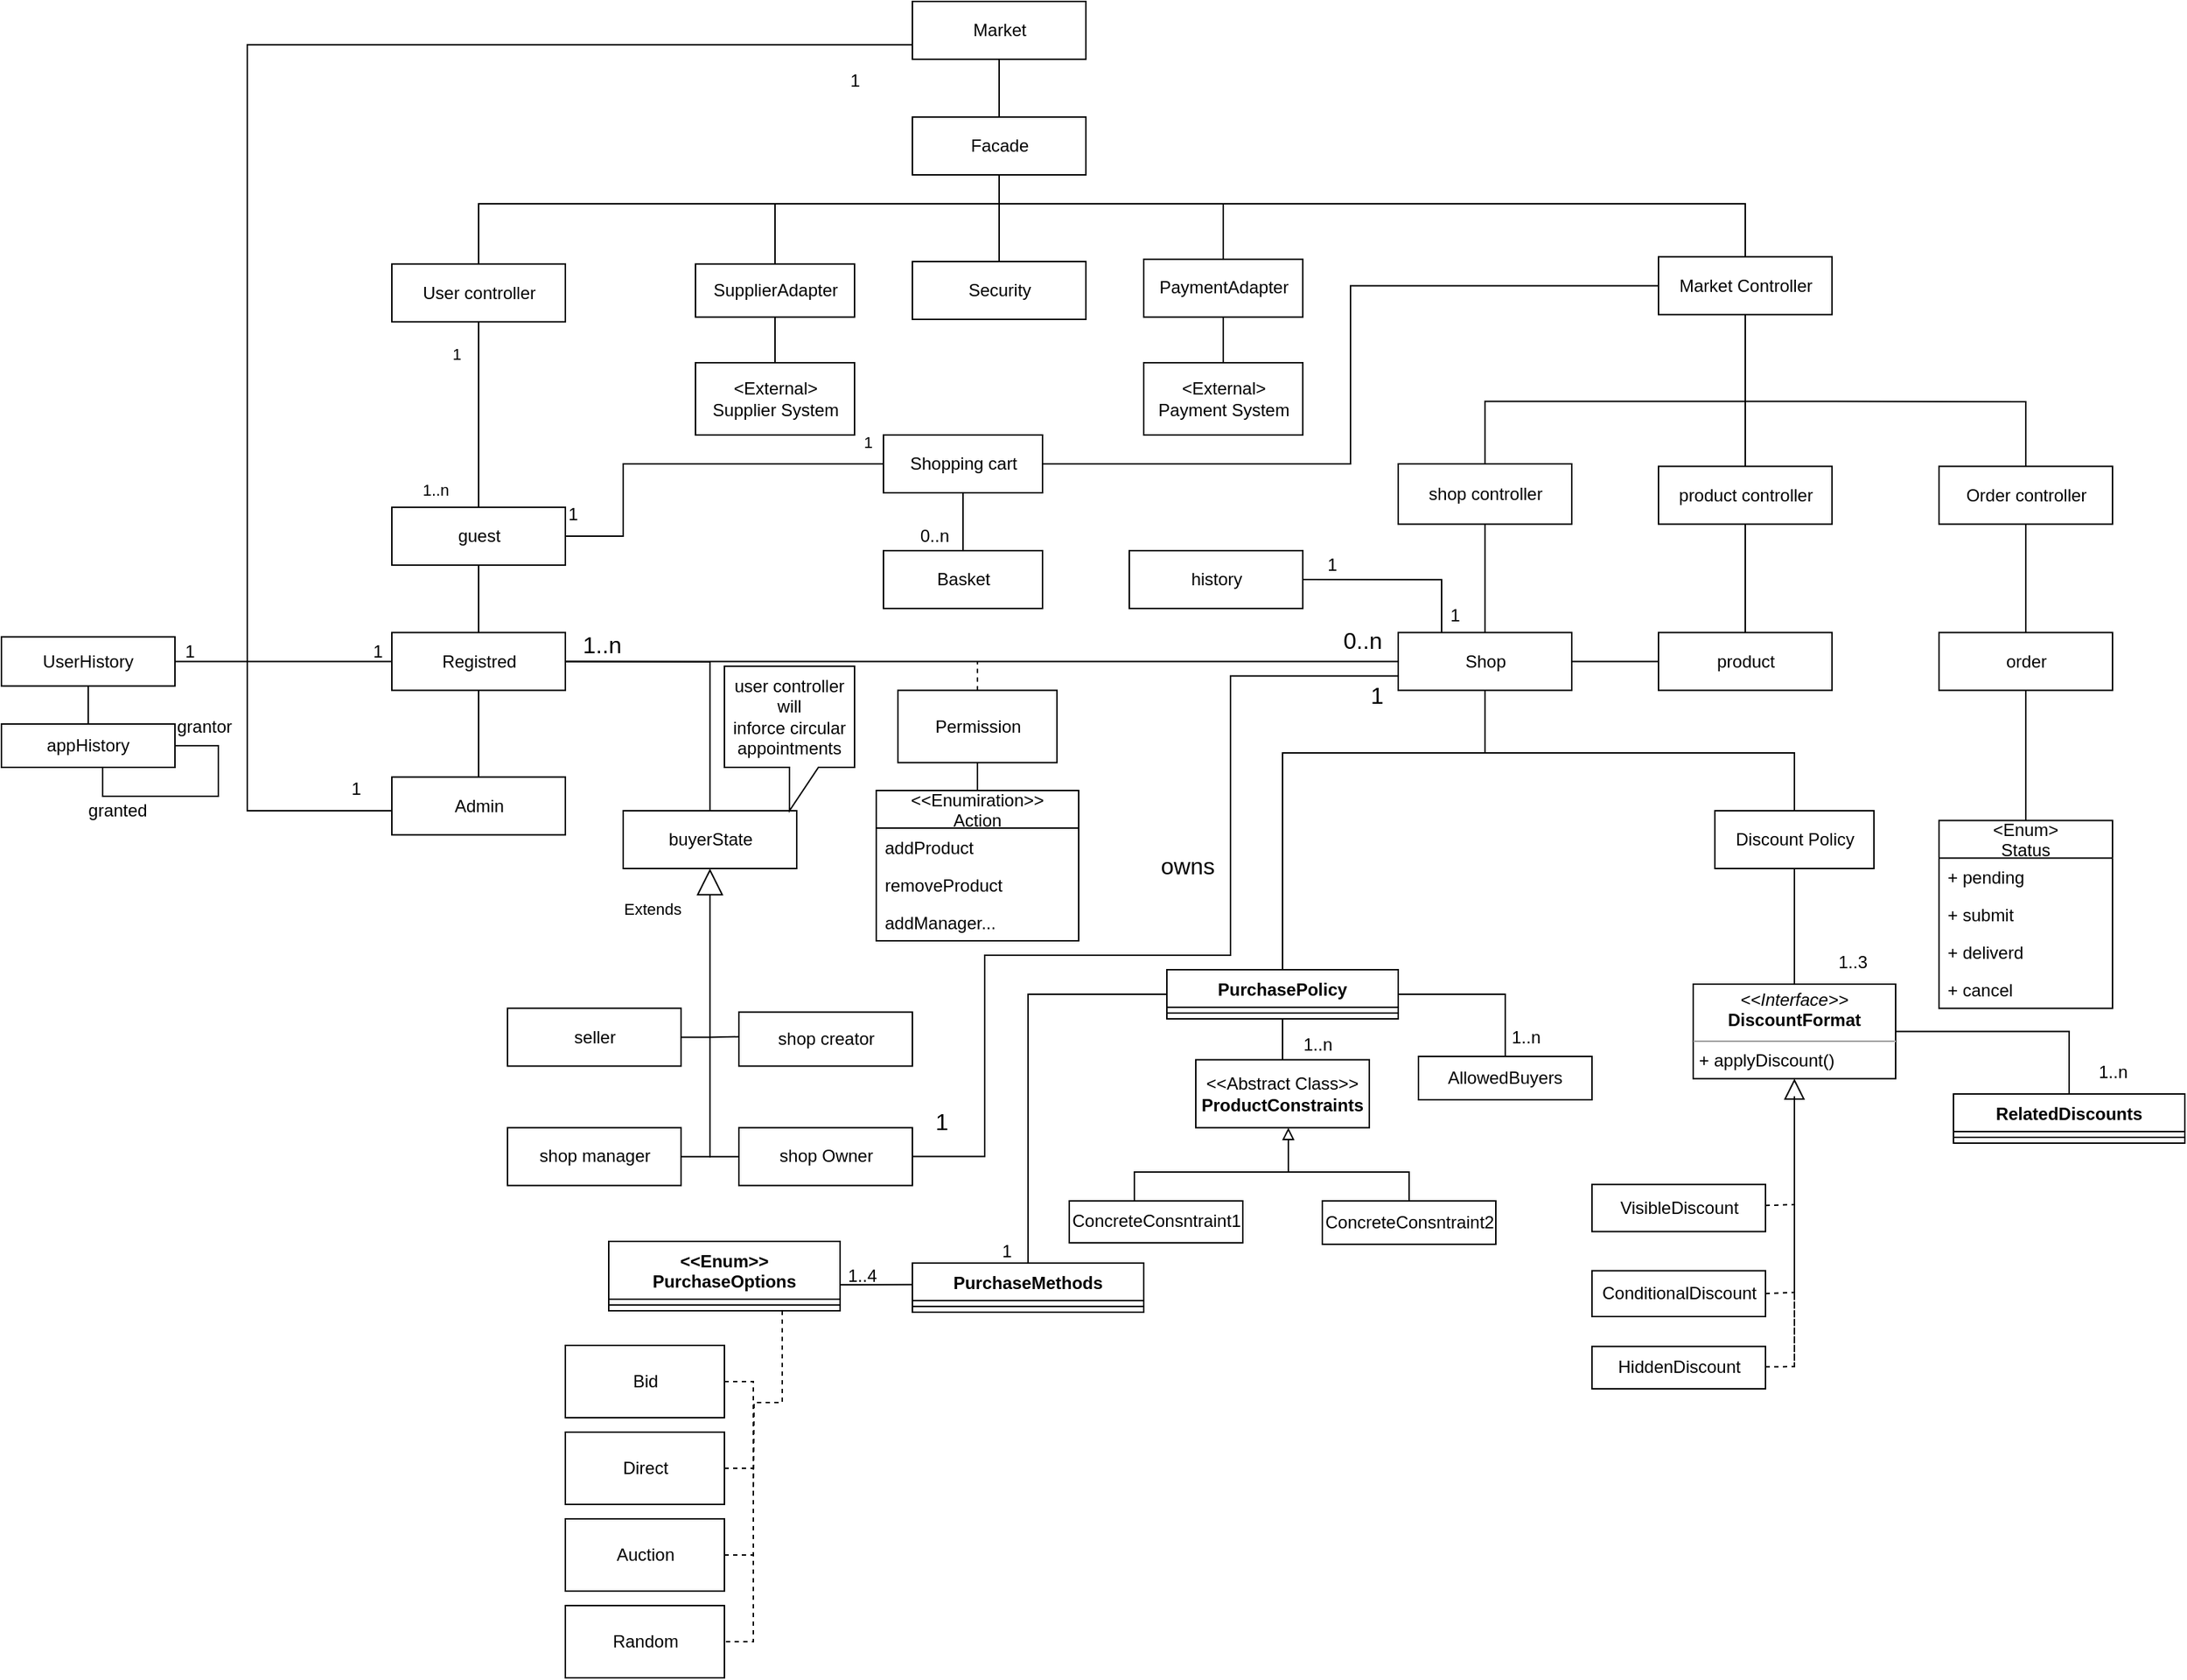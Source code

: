 <mxfile version="20.8.10" type="device"><diagram name="‫עמוד-1‬" id="rkFVJ4aE5Ij6ZQvHDKRF"><mxGraphModel dx="2711" dy="1102" grid="1" gridSize="10" guides="1" tooltips="1" connect="1" arrows="1" fold="1" page="1" pageScale="1" pageWidth="827" pageHeight="1169" math="0" shadow="0"><root><mxCell id="0"/><mxCell id="1" parent="0"/><mxCell id="ODd8JgYDGWRqZiN91gh2-188" style="edgeStyle=none;rounded=0;orthogonalLoop=1;jettySize=auto;html=1;entryX=0.5;entryY=0;entryDx=0;entryDy=0;startArrow=none;startFill=0;endArrow=none;endFill=0;" parent="1" source="ODd8JgYDGWRqZiN91gh2-10" target="ODd8JgYDGWRqZiN91gh2-12" edge="1"><mxGeometry relative="1" as="geometry"><Array as="points"><mxPoint x="1176" y="316.7"/><mxPoint x="996" y="316.7"/></Array></mxGeometry></mxCell><mxCell id="ODd8JgYDGWRqZiN91gh2-189" style="edgeStyle=none;rounded=0;orthogonalLoop=1;jettySize=auto;html=1;entryX=0.5;entryY=0;entryDx=0;entryDy=0;startArrow=none;startFill=0;endArrow=none;endFill=0;" parent="1" source="ODd8JgYDGWRqZiN91gh2-10" target="ODd8JgYDGWRqZiN91gh2-29" edge="1"><mxGeometry relative="1" as="geometry"><Array as="points"><mxPoint x="1176" y="316.7"/><mxPoint x="1370" y="317"/></Array></mxGeometry></mxCell><mxCell id="ODd8JgYDGWRqZiN91gh2-190" style="edgeStyle=none;rounded=0;orthogonalLoop=1;jettySize=auto;html=1;entryX=0.5;entryY=0;entryDx=0;entryDy=0;startArrow=none;startFill=0;endArrow=none;endFill=0;" parent="1" source="ODd8JgYDGWRqZiN91gh2-10" target="ODd8JgYDGWRqZiN91gh2-50" edge="1"><mxGeometry relative="1" as="geometry"/></mxCell><mxCell id="ODd8JgYDGWRqZiN91gh2-10" value="Market Controller" style="html=1;" parent="1" vertex="1"><mxGeometry x="1116" y="216.7" width="120" height="40" as="geometry"/></mxCell><mxCell id="ODd8JgYDGWRqZiN91gh2-11" value="User controller" style="html=1;" parent="1" vertex="1"><mxGeometry x="240" y="221.7" width="120" height="40" as="geometry"/></mxCell><mxCell id="ODd8JgYDGWRqZiN91gh2-12" value="shop controller" style="html=1;" parent="1" vertex="1"><mxGeometry x="936" y="360" width="120" height="41.7" as="geometry"/></mxCell><mxCell id="ODd8JgYDGWRqZiN91gh2-83" style="edgeStyle=none;rounded=0;orthogonalLoop=1;jettySize=auto;html=1;startArrow=none;startFill=0;endArrow=none;endFill=0;entryX=0;entryY=0.5;entryDx=0;entryDy=0;exitX=1;exitY=0.5;exitDx=0;exitDy=0;" parent="1" source="ODd8JgYDGWRqZiN91gh2-43" target="ODd8JgYDGWRqZiN91gh2-76" edge="1"><mxGeometry relative="1" as="geometry"><mxPoint x="250" y="496.7" as="sourcePoint"/><Array as="points"><mxPoint x="400" y="410"/><mxPoint x="400" y="360"/><mxPoint x="570" y="360"/></Array></mxGeometry></mxCell><mxCell id="ODd8JgYDGWRqZiN91gh2-17" value="1" style="endArrow=none;html=1;endSize=12;startArrow=none;startSize=14;startFill=0;edgeStyle=orthogonalEdgeStyle;align=left;verticalAlign=bottom;rounded=0;endFill=0;exitX=0.5;exitY=1;exitDx=0;exitDy=0;" parent="1" source="ODd8JgYDGWRqZiN91gh2-11" target="ODd8JgYDGWRqZiN91gh2-43" edge="1"><mxGeometry x="-0.52" y="-20" relative="1" as="geometry"><mxPoint x="280" y="310" as="sourcePoint"/><mxPoint x="310" y="480" as="targetPoint"/><mxPoint as="offset"/><Array as="points"/></mxGeometry></mxCell><mxCell id="ODd8JgYDGWRqZiN91gh2-46" value="1..n" style="edgeLabel;html=1;align=center;verticalAlign=middle;resizable=0;points=[];" parent="ODd8JgYDGWRqZiN91gh2-17" vertex="1" connectable="0"><mxGeometry x="0.877" y="3" relative="1" as="geometry"><mxPoint x="-33" y="-4" as="offset"/></mxGeometry></mxCell><mxCell id="ODd8JgYDGWRqZiN91gh2-18" value="buyerState" style="html=1;" parent="1" vertex="1"><mxGeometry x="400" y="600" width="120" height="40" as="geometry"/></mxCell><mxCell id="ODd8JgYDGWRqZiN91gh2-21" style="edgeStyle=orthogonalEdgeStyle;rounded=0;orthogonalLoop=1;jettySize=auto;html=1;endArrow=none;endFill=0;" parent="1" source="ODd8JgYDGWRqZiN91gh2-20" target="ODd8JgYDGWRqZiN91gh2-22" edge="1"><mxGeometry relative="1" as="geometry"><mxPoint x="420" y="130" as="targetPoint"/></mxGeometry></mxCell><mxCell id="-APXzpNi7e3R-6h7DP6N-12" style="edgeStyle=orthogonalEdgeStyle;rounded=0;orthogonalLoop=1;jettySize=auto;html=1;entryX=0;entryY=0.5;entryDx=0;entryDy=0;endArrow=none;endFill=0;" parent="1" source="ODd8JgYDGWRqZiN91gh2-20" target="ODd8JgYDGWRqZiN91gh2-85" edge="1"><mxGeometry relative="1" as="geometry"><mxPoint x="220" y="730" as="targetPoint"/><Array as="points"><mxPoint x="140" y="70"/><mxPoint x="140" y="600"/><mxPoint x="240" y="600"/></Array></mxGeometry></mxCell><mxCell id="ODd8JgYDGWRqZiN91gh2-20" value="Market" style="html=1;" parent="1" vertex="1"><mxGeometry x="600" y="40" width="120" height="40" as="geometry"/></mxCell><mxCell id="ODd8JgYDGWRqZiN91gh2-25" style="edgeStyle=orthogonalEdgeStyle;rounded=0;orthogonalLoop=1;jettySize=auto;html=1;entryX=0.5;entryY=0;entryDx=0;entryDy=0;endArrow=none;endFill=0;" parent="1" target="ODd8JgYDGWRqZiN91gh2-11" edge="1"><mxGeometry relative="1" as="geometry"><mxPoint x="640" y="180" as="sourcePoint"/><Array as="points"><mxPoint x="300" y="180"/></Array></mxGeometry></mxCell><mxCell id="ODd8JgYDGWRqZiN91gh2-140" style="edgeStyle=none;rounded=0;orthogonalLoop=1;jettySize=auto;html=1;entryX=0.5;entryY=0;entryDx=0;entryDy=0;startArrow=none;startFill=0;endArrow=none;endFill=0;" parent="1" source="ODd8JgYDGWRqZiN91gh2-22" target="-APXzpNi7e3R-6h7DP6N-36" edge="1"><mxGeometry relative="1" as="geometry"><Array as="points"><mxPoint x="660" y="180"/><mxPoint x="505" y="180"/></Array><mxPoint x="500" y="216.7" as="targetPoint"/></mxGeometry></mxCell><mxCell id="ODd8JgYDGWRqZiN91gh2-141" style="edgeStyle=none;rounded=0;orthogonalLoop=1;jettySize=auto;html=1;entryX=0.5;entryY=0;entryDx=0;entryDy=0;startArrow=none;startFill=0;endArrow=none;endFill=0;" parent="1" source="ODd8JgYDGWRqZiN91gh2-22" target="-APXzpNi7e3R-6h7DP6N-34" edge="1"><mxGeometry relative="1" as="geometry"><Array as="points"><mxPoint x="660" y="180"/><mxPoint x="815" y="180"/></Array><mxPoint x="806.0" y="216.7" as="targetPoint"/></mxGeometry></mxCell><mxCell id="-APXzpNi7e3R-6h7DP6N-39" style="edgeStyle=orthogonalEdgeStyle;rounded=0;orthogonalLoop=1;jettySize=auto;html=1;entryX=0.5;entryY=0;entryDx=0;entryDy=0;endArrow=none;endFill=0;" parent="1" source="ODd8JgYDGWRqZiN91gh2-22" target="-APXzpNi7e3R-6h7DP6N-20" edge="1"><mxGeometry relative="1" as="geometry"/></mxCell><mxCell id="ODd8JgYDGWRqZiN91gh2-22" value="Facade" style="html=1;" parent="1" vertex="1"><mxGeometry x="600" y="120" width="120" height="40" as="geometry"/></mxCell><mxCell id="ODd8JgYDGWRqZiN91gh2-185" style="edgeStyle=none;rounded=0;orthogonalLoop=1;jettySize=auto;html=1;exitX=0.5;exitY=1;exitDx=0;exitDy=0;entryX=0.5;entryY=0;entryDx=0;entryDy=0;startArrow=none;startFill=0;endArrow=none;endFill=0;" parent="1" source="ODd8JgYDGWRqZiN91gh2-27" target="ODd8JgYDGWRqZiN91gh2-184" edge="1"><mxGeometry relative="1" as="geometry"><Array as="points"><mxPoint x="996" y="560"/><mxPoint x="1210" y="560"/></Array></mxGeometry></mxCell><mxCell id="ODd8JgYDGWRqZiN91gh2-186" style="edgeStyle=none;rounded=0;orthogonalLoop=1;jettySize=auto;html=1;exitX=0.5;exitY=1;exitDx=0;exitDy=0;entryX=0.5;entryY=0;entryDx=0;entryDy=0;startArrow=none;startFill=0;endArrow=none;endFill=0;" parent="1" source="ODd8JgYDGWRqZiN91gh2-27" target="p_VHPN1_gjO6qZcoMLTe-82" edge="1"><mxGeometry relative="1" as="geometry"><Array as="points"><mxPoint x="996" y="560"/><mxPoint x="856" y="560"/></Array><mxPoint x="838" y="606.7" as="targetPoint"/></mxGeometry></mxCell><mxCell id="p_VHPN1_gjO6qZcoMLTe-158" style="edgeStyle=orthogonalEdgeStyle;rounded=0;orthogonalLoop=1;jettySize=auto;html=1;exitX=0.25;exitY=0;exitDx=0;exitDy=0;entryX=1;entryY=0.5;entryDx=0;entryDy=0;startArrow=none;startFill=0;endArrow=none;endFill=0;" edge="1" parent="1" source="ODd8JgYDGWRqZiN91gh2-27" target="p_VHPN1_gjO6qZcoMLTe-157"><mxGeometry relative="1" as="geometry"/></mxCell><mxCell id="ODd8JgYDGWRqZiN91gh2-27" value="Shop" style="html=1;" parent="1" vertex="1"><mxGeometry x="936" y="476.7" width="120" height="40" as="geometry"/></mxCell><mxCell id="ODd8JgYDGWRqZiN91gh2-29" value="Order controller" style="html=1;" parent="1" vertex="1"><mxGeometry x="1310" y="361.7" width="120" height="40" as="geometry"/></mxCell><mxCell id="p_VHPN1_gjO6qZcoMLTe-162" style="edgeStyle=orthogonalEdgeStyle;rounded=0;orthogonalLoop=1;jettySize=auto;html=1;entryX=0;entryY=0.75;entryDx=0;entryDy=0;startArrow=none;startFill=0;endArrow=none;endFill=0;" edge="1" parent="1" source="ODd8JgYDGWRqZiN91gh2-35" target="ODd8JgYDGWRqZiN91gh2-27"><mxGeometry relative="1" as="geometry"><Array as="points"><mxPoint x="650" y="839"/><mxPoint x="650" y="700"/><mxPoint x="820" y="700"/><mxPoint x="820" y="507"/></Array></mxGeometry></mxCell><mxCell id="ODd8JgYDGWRqZiN91gh2-35" value="shop Owner" style="html=1;" parent="1" vertex="1"><mxGeometry x="480" y="819.32" width="120" height="40" as="geometry"/></mxCell><mxCell id="-APXzpNi7e3R-6h7DP6N-9" style="edgeStyle=orthogonalEdgeStyle;rounded=0;orthogonalLoop=1;jettySize=auto;html=1;entryX=0;entryY=0.5;entryDx=0;entryDy=0;endArrow=none;endFill=0;" parent="1" source="ODd8JgYDGWRqZiN91gh2-36" target="ODd8JgYDGWRqZiN91gh2-35" edge="1"><mxGeometry relative="1" as="geometry"/></mxCell><mxCell id="ODd8JgYDGWRqZiN91gh2-36" value="shop manager" style="html=1;" parent="1" vertex="1"><mxGeometry x="320" y="819.32" width="120" height="40" as="geometry"/></mxCell><mxCell id="ODd8JgYDGWRqZiN91gh2-37" value="shop creator" style="html=1;" parent="1" vertex="1"><mxGeometry x="480" y="739.32" width="120" height="37.38" as="geometry"/></mxCell><mxCell id="-APXzpNi7e3R-6h7DP6N-8" style="edgeStyle=orthogonalEdgeStyle;rounded=0;orthogonalLoop=1;jettySize=auto;html=1;entryX=-0.002;entryY=0.457;entryDx=0;entryDy=0;entryPerimeter=0;endArrow=none;endFill=0;" parent="1" source="ODd8JgYDGWRqZiN91gh2-38" target="ODd8JgYDGWRqZiN91gh2-37" edge="1"><mxGeometry relative="1" as="geometry"/></mxCell><mxCell id="ODd8JgYDGWRqZiN91gh2-38" value="seller" style="html=1;" parent="1" vertex="1"><mxGeometry x="320" y="736.7" width="120" height="40" as="geometry"/></mxCell><mxCell id="ODd8JgYDGWRqZiN91gh2-43" value="guest" style="html=1;" parent="1" vertex="1"><mxGeometry x="240" y="390.05" width="120" height="40" as="geometry"/></mxCell><mxCell id="ODd8JgYDGWRqZiN91gh2-49" value="" style="endArrow=none;endFill=0;endSize=24;html=1;rounded=0;exitX=0.5;exitY=0;exitDx=0;exitDy=0;entryX=0.5;entryY=1;entryDx=0;entryDy=0;startArrow=none;startFill=0;" parent="1" source="ODd8JgYDGWRqZiN91gh2-27" target="ODd8JgYDGWRqZiN91gh2-12" edge="1"><mxGeometry width="160" relative="1" as="geometry"><mxPoint x="620" y="491.7" as="sourcePoint"/><mxPoint x="1036" y="416.7" as="targetPoint"/></mxGeometry></mxCell><mxCell id="ODd8JgYDGWRqZiN91gh2-50" value="product controller" style="html=1;" parent="1" vertex="1"><mxGeometry x="1116" y="361.7" width="120" height="40" as="geometry"/></mxCell><mxCell id="ODd8JgYDGWRqZiN91gh2-52" value="product" style="html=1;" parent="1" vertex="1"><mxGeometry x="1116" y="476.7" width="120" height="40" as="geometry"/></mxCell><mxCell id="ODd8JgYDGWRqZiN91gh2-53" value="" style="endArrow=none;endFill=0;endSize=24;html=1;rounded=0;exitX=0.5;exitY=0;exitDx=0;exitDy=0;entryX=0.5;entryY=1;entryDx=0;entryDy=0;startArrow=none;startFill=0;" parent="1" source="ODd8JgYDGWRqZiN91gh2-52" target="ODd8JgYDGWRqZiN91gh2-50" edge="1"><mxGeometry width="160" relative="1" as="geometry"><mxPoint x="1206" y="406.7" as="sourcePoint"/><mxPoint x="1136" y="446.7" as="targetPoint"/><Array as="points"/></mxGeometry></mxCell><mxCell id="ODd8JgYDGWRqZiN91gh2-55" value="order" style="html=1;" parent="1" vertex="1"><mxGeometry x="1310" y="476.7" width="120" height="40" as="geometry"/></mxCell><mxCell id="ODd8JgYDGWRqZiN91gh2-58" value="" style="endArrow=none;endFill=0;endSize=24;html=1;rounded=0;exitX=0.5;exitY=0;exitDx=0;exitDy=0;entryX=0.5;entryY=1;entryDx=0;entryDy=0;startArrow=none;startFill=0;" parent="1" source="ODd8JgYDGWRqZiN91gh2-55" target="ODd8JgYDGWRqZiN91gh2-29" edge="1"><mxGeometry width="160" relative="1" as="geometry"><mxPoint x="1373" y="406.7" as="sourcePoint"/><mxPoint x="1306" y="446.7" as="targetPoint"/></mxGeometry></mxCell><mxCell id="ODd8JgYDGWRqZiN91gh2-70" value="&lt;Enum&gt;&#10;Status" style="swimlane;fontStyle=0;childLayout=stackLayout;horizontal=1;startSize=26;fillColor=none;horizontalStack=0;resizeParent=1;resizeParentMax=0;resizeLast=0;collapsible=1;marginBottom=0;" parent="1" vertex="1"><mxGeometry x="1310" y="606.7" width="120" height="130" as="geometry"/></mxCell><mxCell id="ODd8JgYDGWRqZiN91gh2-71" value="+ pending" style="text;strokeColor=none;fillColor=none;align=left;verticalAlign=top;spacingLeft=4;spacingRight=4;overflow=hidden;rotatable=0;points=[[0,0.5],[1,0.5]];portConstraint=eastwest;" parent="ODd8JgYDGWRqZiN91gh2-70" vertex="1"><mxGeometry y="26" width="120" height="26" as="geometry"/></mxCell><mxCell id="ODd8JgYDGWRqZiN91gh2-72" value="+ submit" style="text;strokeColor=none;fillColor=none;align=left;verticalAlign=top;spacingLeft=4;spacingRight=4;overflow=hidden;rotatable=0;points=[[0,0.5],[1,0.5]];portConstraint=eastwest;" parent="ODd8JgYDGWRqZiN91gh2-70" vertex="1"><mxGeometry y="52" width="120" height="26" as="geometry"/></mxCell><mxCell id="ODd8JgYDGWRqZiN91gh2-74" value="+ deliverd" style="text;strokeColor=none;fillColor=none;align=left;verticalAlign=top;spacingLeft=4;spacingRight=4;overflow=hidden;rotatable=0;points=[[0,0.5],[1,0.5]];portConstraint=eastwest;" parent="ODd8JgYDGWRqZiN91gh2-70" vertex="1"><mxGeometry y="78" width="120" height="26" as="geometry"/></mxCell><mxCell id="ODd8JgYDGWRqZiN91gh2-73" value="+ cancel" style="text;strokeColor=none;fillColor=none;align=left;verticalAlign=top;spacingLeft=4;spacingRight=4;overflow=hidden;rotatable=0;points=[[0,0.5],[1,0.5]];portConstraint=eastwest;" parent="ODd8JgYDGWRqZiN91gh2-70" vertex="1"><mxGeometry y="104" width="120" height="26" as="geometry"/></mxCell><mxCell id="ODd8JgYDGWRqZiN91gh2-75" value="" style="endArrow=none;endFill=0;endSize=12;html=1;rounded=0;exitX=0.5;exitY=1;exitDx=0;exitDy=0;entryX=0.5;entryY=0;entryDx=0;entryDy=0;startArrow=none;startFill=0;" parent="1" source="ODd8JgYDGWRqZiN91gh2-55" target="ODd8JgYDGWRqZiN91gh2-70" edge="1"><mxGeometry width="160" relative="1" as="geometry"><mxPoint x="1357" y="566.7" as="sourcePoint"/><mxPoint x="1517" y="566.7" as="targetPoint"/></mxGeometry></mxCell><mxCell id="-APXzpNi7e3R-6h7DP6N-27" style="edgeStyle=orthogonalEdgeStyle;rounded=0;orthogonalLoop=1;jettySize=auto;html=1;entryX=0;entryY=0.5;entryDx=0;entryDy=0;endArrow=none;endFill=0;" parent="1" source="ODd8JgYDGWRqZiN91gh2-76" target="ODd8JgYDGWRqZiN91gh2-10" edge="1"><mxGeometry relative="1" as="geometry"/></mxCell><mxCell id="ODd8JgYDGWRqZiN91gh2-76" value="Shopping cart" style="html=1;" parent="1" vertex="1"><mxGeometry x="580" y="340" width="110" height="40" as="geometry"/></mxCell><mxCell id="ODd8JgYDGWRqZiN91gh2-77" value="Basket" style="html=1;" parent="1" vertex="1"><mxGeometry x="580" y="420.05" width="110" height="40" as="geometry"/></mxCell><mxCell id="ODd8JgYDGWRqZiN91gh2-82" value="" style="endArrow=none;endFill=0;endSize=24;html=1;rounded=0;exitX=0.5;exitY=0;exitDx=0;exitDy=0;" parent="1" source="ODd8JgYDGWRqZiN91gh2-77" target="ODd8JgYDGWRqZiN91gh2-76" edge="1"><mxGeometry width="160" relative="1" as="geometry"><mxPoint x="-10.0" y="543.35" as="sourcePoint"/><mxPoint x="-30.0" y="533.35" as="targetPoint"/></mxGeometry></mxCell><mxCell id="ODd8JgYDGWRqZiN91gh2-85" value="Admin" style="html=1;" parent="1" vertex="1"><mxGeometry x="240" y="576.7" width="120" height="40" as="geometry"/></mxCell><mxCell id="ODd8JgYDGWRqZiN91gh2-110" value="Extends" style="endArrow=block;endSize=16;endFill=0;html=1;rounded=0;entryX=0.5;entryY=1;entryDx=0;entryDy=0;" parent="1" target="ODd8JgYDGWRqZiN91gh2-18" edge="1"><mxGeometry x="0.726" y="40" width="160" relative="1" as="geometry"><mxPoint x="460" y="840" as="sourcePoint"/><mxPoint x="120" y="728.9" as="targetPoint"/><Array as="points"/><mxPoint as="offset"/></mxGeometry></mxCell><mxCell id="ODd8JgYDGWRqZiN91gh2-123" value="Registred" style="html=1;" parent="1" vertex="1"><mxGeometry x="240" y="476.7" width="120" height="40" as="geometry"/></mxCell><mxCell id="ODd8JgYDGWRqZiN91gh2-126" value="" style="endArrow=none;endFill=0;endSize=24;html=1;rounded=0;exitX=0.5;exitY=0;exitDx=0;exitDy=0;entryX=1;entryY=0.5;entryDx=0;entryDy=0;startArrow=none;startFill=0;" parent="1" source="ODd8JgYDGWRqZiN91gh2-18" target="ODd8JgYDGWRqZiN91gh2-123" edge="1"><mxGeometry width="160" relative="1" as="geometry"><mxPoint x="370" y="770" as="sourcePoint"/><mxPoint x="280" y="660" as="targetPoint"/><Array as="points"><mxPoint x="460" y="497"/></Array></mxGeometry></mxCell><mxCell id="yxRQthmmu6O1LKz6OyQO-62" style="edgeStyle=orthogonalEdgeStyle;rounded=0;orthogonalLoop=1;jettySize=auto;html=1;fontSize=12;endArrow=none;endFill=0;exitX=1;exitY=0.5;exitDx=0;exitDy=0;" parent="1" source="ODd8JgYDGWRqZiN91gh2-123" target="ODd8JgYDGWRqZiN91gh2-27" edge="1"><mxGeometry relative="1" as="geometry"><mxPoint x="370" y="496.7" as="sourcePoint"/></mxGeometry></mxCell><mxCell id="ODd8JgYDGWRqZiN91gh2-139" style="edgeStyle=orthogonalEdgeStyle;rounded=0;orthogonalLoop=1;jettySize=auto;html=1;entryX=0.5;entryY=0;entryDx=0;entryDy=0;exitX=0.5;exitY=1;exitDx=0;exitDy=0;startArrow=none;endArrow=none;endFill=0;" parent="1" source="ODd8JgYDGWRqZiN91gh2-22" target="ODd8JgYDGWRqZiN91gh2-10" edge="1"><mxGeometry relative="1" as="geometry"><mxPoint x="590" y="210" as="sourcePoint"/><mxPoint x="230" y="210" as="targetPoint"/><Array as="points"><mxPoint x="660" y="180"/><mxPoint x="1176" y="180"/></Array></mxGeometry></mxCell><mxCell id="ODd8JgYDGWRqZiN91gh2-175" value="" style="group" parent="1" vertex="1" connectable="0"><mxGeometry x="1070" y="720.0" width="210" height="283.3" as="geometry"/></mxCell><mxCell id="ODd8JgYDGWRqZiN91gh2-147" value="&lt;p style=&quot;margin:0px;margin-top:4px;text-align:center;&quot;&gt;&lt;i&gt;&amp;lt;&amp;lt;Interface&amp;gt;&amp;gt;&lt;/i&gt;&lt;br&gt;&lt;b&gt;DiscountFormat&lt;/b&gt;&lt;/p&gt;&lt;hr size=&quot;1&quot;&gt;&lt;p style=&quot;margin:0px;margin-left:4px;&quot;&gt;+ applyDiscount()&lt;br&gt;&lt;br&gt;&lt;/p&gt;" style="verticalAlign=top;align=left;overflow=fill;fontSize=12;fontFamily=Helvetica;html=1;" parent="ODd8JgYDGWRqZiN91gh2-175" vertex="1"><mxGeometry x="70" width="140" height="65.384" as="geometry"/></mxCell><mxCell id="ODd8JgYDGWRqZiN91gh2-160" value="ConditionalDiscount" style="html=1;" parent="ODd8JgYDGWRqZiN91gh2-175" vertex="1"><mxGeometry y="198.3" width="120" height="31.7" as="geometry"/></mxCell><mxCell id="ODd8JgYDGWRqZiN91gh2-162" value="HiddenDiscount" style="html=1;" parent="ODd8JgYDGWRqZiN91gh2-175" vertex="1"><mxGeometry y="250.7" width="120" height="29.3" as="geometry"/></mxCell><mxCell id="ODd8JgYDGWRqZiN91gh2-163" value="VisibleDiscount" style="html=1;" parent="ODd8JgYDGWRqZiN91gh2-175" vertex="1"><mxGeometry y="138.614" width="120" height="32.599" as="geometry"/></mxCell><mxCell id="ODd8JgYDGWRqZiN91gh2-166" value="" style="endArrow=block;dashed=1;endFill=0;endSize=12;html=1;rounded=0;entryX=0.5;entryY=1;entryDx=0;entryDy=0;" parent="ODd8JgYDGWRqZiN91gh2-175" target="ODd8JgYDGWRqZiN91gh2-147" edge="1"><mxGeometry width="160" relative="1" as="geometry"><mxPoint x="140" y="264.619" as="sourcePoint"/><mxPoint x="150" y="68.467" as="targetPoint"/><Array as="points"><mxPoint x="140" y="180.554"/><mxPoint x="140" y="77.807"/></Array></mxGeometry></mxCell><mxCell id="ODd8JgYDGWRqZiN91gh2-167" value="" style="html=1;verticalAlign=bottom;endArrow=none;dashed=1;endSize=8;rounded=0;endFill=0;" parent="ODd8JgYDGWRqZiN91gh2-175" source="ODd8JgYDGWRqZiN91gh2-163" edge="1"><mxGeometry relative="1" as="geometry"><mxPoint x="170" y="157.165" as="sourcePoint"/><mxPoint x="140" y="96.488" as="targetPoint"/><Array as="points"><mxPoint x="140" y="152.532"/></Array></mxGeometry></mxCell><mxCell id="ODd8JgYDGWRqZiN91gh2-168" value="" style="html=1;verticalAlign=bottom;endArrow=none;dashed=1;endSize=8;rounded=0;endFill=0;exitX=1;exitY=0.5;exitDx=0;exitDy=0;" parent="ODd8JgYDGWRqZiN91gh2-175" source="ODd8JgYDGWRqZiN91gh2-160" edge="1"><mxGeometry relative="1" as="geometry"><mxPoint x="170" y="213.246" as="sourcePoint"/><mxPoint x="140" y="77.807" as="targetPoint"/><Array as="points"><mxPoint x="140" y="213.246"/></Array></mxGeometry></mxCell><mxCell id="ODd8JgYDGWRqZiN91gh2-169" value="" style="html=1;verticalAlign=bottom;endArrow=none;dashed=1;endSize=8;rounded=0;endFill=0;" parent="ODd8JgYDGWRqZiN91gh2-175" source="ODd8JgYDGWRqZiN91gh2-162" edge="1"><mxGeometry relative="1" as="geometry"><mxPoint x="170" y="269.283" as="sourcePoint"/><mxPoint x="140" y="77.807" as="targetPoint"/><Array as="points"><mxPoint x="140" y="264.619"/><mxPoint x="140" y="77.807"/></Array></mxGeometry></mxCell><mxCell id="ODd8JgYDGWRqZiN91gh2-181" value="1..3" style="text;html=1;align=center;verticalAlign=middle;resizable=0;points=[];autosize=1;strokeColor=none;fillColor=none;" parent="1" vertex="1"><mxGeometry x="1230" y="690" width="40" height="30" as="geometry"/></mxCell><mxCell id="ODd8JgYDGWRqZiN91gh2-184" value="Discount Policy" style="html=1;" parent="1" vertex="1"><mxGeometry x="1155" y="600.0" width="110" height="40" as="geometry"/></mxCell><mxCell id="yxRQthmmu6O1LKz6OyQO-5" value="" style="endArrow=none;html=1;endSize=12;startArrow=none;startSize=14;startFill=0;edgeStyle=orthogonalEdgeStyle;align=left;verticalAlign=bottom;rounded=0;entryX=0.5;entryY=0;entryDx=0;entryDy=0;endFill=0;exitX=0.5;exitY=1;exitDx=0;exitDy=0;" parent="1" source="ODd8JgYDGWRqZiN91gh2-184" target="ODd8JgYDGWRqZiN91gh2-147" edge="1"><mxGeometry x="-0.156" y="60" relative="1" as="geometry"><mxPoint x="1140" y="690" as="sourcePoint"/><mxPoint x="1176.96" y="646.71" as="targetPoint"/><mxPoint as="offset"/><Array as="points"><mxPoint x="1210" y="680"/><mxPoint x="1210" y="680"/></Array></mxGeometry></mxCell><mxCell id="yxRQthmmu6O1LKz6OyQO-16" value="" style="endArrow=none;endFill=0;endSize=24;html=1;rounded=0;exitX=0;exitY=0.5;exitDx=0;exitDy=0;entryX=1;entryY=0.5;entryDx=0;entryDy=0;startArrow=none;startFill=0;" parent="1" source="ODd8JgYDGWRqZiN91gh2-52" target="ODd8JgYDGWRqZiN91gh2-27" edge="1"><mxGeometry width="160" relative="1" as="geometry"><mxPoint x="1101" y="406.7" as="sourcePoint"/><mxPoint x="1096" y="466.7" as="targetPoint"/><Array as="points"/></mxGeometry></mxCell><mxCell id="yxRQthmmu6O1LKz6OyQO-40" value="Permission" style="html=1;fontSize=12;" parent="1" vertex="1"><mxGeometry x="590" y="516.7" width="110" height="50" as="geometry"/></mxCell><mxCell id="yxRQthmmu6O1LKz6OyQO-52" value="&lt;&lt;Enumiration&gt;&gt;&#10;Action" style="swimlane;fontStyle=0;childLayout=stackLayout;horizontal=1;startSize=26;fillColor=none;horizontalStack=0;resizeParent=1;resizeParentMax=0;resizeLast=0;collapsible=1;marginBottom=0;fontSize=12;" parent="1" vertex="1"><mxGeometry x="575" y="586" width="140" height="104" as="geometry"/></mxCell><mxCell id="yxRQthmmu6O1LKz6OyQO-53" value="addProduct" style="text;strokeColor=none;fillColor=none;align=left;verticalAlign=top;spacingLeft=4;spacingRight=4;overflow=hidden;rotatable=0;points=[[0,0.5],[1,0.5]];portConstraint=eastwest;fontSize=12;" parent="yxRQthmmu6O1LKz6OyQO-52" vertex="1"><mxGeometry y="26" width="140" height="26" as="geometry"/></mxCell><mxCell id="yxRQthmmu6O1LKz6OyQO-54" value="removeProduct" style="text;strokeColor=none;fillColor=none;align=left;verticalAlign=top;spacingLeft=4;spacingRight=4;overflow=hidden;rotatable=0;points=[[0,0.5],[1,0.5]];portConstraint=eastwest;fontSize=12;" parent="yxRQthmmu6O1LKz6OyQO-52" vertex="1"><mxGeometry y="52" width="140" height="26" as="geometry"/></mxCell><mxCell id="yxRQthmmu6O1LKz6OyQO-55" value="addManager..." style="text;strokeColor=none;fillColor=none;align=left;verticalAlign=top;spacingLeft=4;spacingRight=4;overflow=hidden;rotatable=0;points=[[0,0.5],[1,0.5]];portConstraint=eastwest;fontSize=12;" parent="yxRQthmmu6O1LKz6OyQO-52" vertex="1"><mxGeometry y="78" width="140" height="26" as="geometry"/></mxCell><mxCell id="yxRQthmmu6O1LKz6OyQO-56" value="" style="endArrow=none;endFill=0;endSize=24;html=1;rounded=0;entryX=0.5;entryY=1;entryDx=0;entryDy=0;startArrow=none;startFill=0;exitX=0.5;exitY=0;exitDx=0;exitDy=0;" parent="1" edge="1" target="yxRQthmmu6O1LKz6OyQO-40" source="yxRQthmmu6O1LKz6OyQO-52"><mxGeometry width="160" relative="1" as="geometry"><mxPoint x="633" y="616.7" as="sourcePoint"/><mxPoint x="633" y="569.4" as="targetPoint"/></mxGeometry></mxCell><mxCell id="yxRQthmmu6O1LKz6OyQO-57" value="1" style="text;html=1;align=center;verticalAlign=middle;resizable=0;points=[];autosize=1;strokeColor=none;fillColor=none;fontSize=12;" parent="1" vertex="1"><mxGeometry x="350" y="380.0" width="30" height="30" as="geometry"/></mxCell><mxCell id="yxRQthmmu6O1LKz6OyQO-63" value="" style="html=1;verticalAlign=bottom;endArrow=none;dashed=1;endSize=8;rounded=0;endFill=0;exitX=0.5;exitY=0;exitDx=0;exitDy=0;" parent="1" source="yxRQthmmu6O1LKz6OyQO-40" edge="1"><mxGeometry relative="1" as="geometry"><mxPoint x="931" y="887.6" as="sourcePoint"/><mxPoint x="645" y="497" as="targetPoint"/></mxGeometry></mxCell><mxCell id="8mWVaUGxtgPUPD3ItH42-1" value="1..n" style="text;html=1;align=center;verticalAlign=middle;resizable=0;points=[];autosize=1;strokeColor=none;fillColor=none;fontSize=16;" parent="1" vertex="1"><mxGeometry x="360" y="470" width="50" height="30" as="geometry"/></mxCell><mxCell id="8mWVaUGxtgPUPD3ItH42-2" value="0..n" style="text;html=1;align=center;verticalAlign=middle;resizable=0;points=[];autosize=1;strokeColor=none;fillColor=none;fontSize=16;" parent="1" vertex="1"><mxGeometry x="886" y="466.7" width="50" height="30" as="geometry"/></mxCell><mxCell id="8mWVaUGxtgPUPD3ItH42-4" style="edgeStyle=none;curved=1;rounded=0;orthogonalLoop=1;jettySize=auto;html=1;exitX=0.5;exitY=0;exitDx=0;exitDy=0;fontSize=12;startSize=8;endSize=8;" parent="1" source="ODd8JgYDGWRqZiN91gh2-35" target="ODd8JgYDGWRqZiN91gh2-35" edge="1"><mxGeometry relative="1" as="geometry"/></mxCell><mxCell id="8mWVaUGxtgPUPD3ItH42-7" value="owns" style="text;html=1;align=center;verticalAlign=middle;resizable=0;points=[];autosize=1;strokeColor=none;fillColor=none;fontSize=16;" parent="1" vertex="1"><mxGeometry x="760" y="623" width="60" height="30" as="geometry"/></mxCell><mxCell id="8mWVaUGxtgPUPD3ItH42-9" value="1" style="text;html=1;align=center;verticalAlign=middle;resizable=0;points=[];autosize=1;strokeColor=none;fillColor=none;fontSize=16;" parent="1" vertex="1"><mxGeometry x="605" y="800" width="30" height="30" as="geometry"/></mxCell><mxCell id="8mWVaUGxtgPUPD3ItH42-10" value="1" style="text;html=1;align=center;verticalAlign=middle;resizable=0;points=[];autosize=1;strokeColor=none;fillColor=none;fontSize=16;" parent="1" vertex="1"><mxGeometry x="906" y="505" width="30" height="30" as="geometry"/></mxCell><mxCell id="-APXzpNi7e3R-6h7DP6N-13" value="1" style="text;html=1;align=center;verticalAlign=middle;resizable=0;points=[];autosize=1;strokeColor=none;fillColor=none;" parent="1" vertex="1"><mxGeometry x="200" y="570" width="30" height="30" as="geometry"/></mxCell><mxCell id="-APXzpNi7e3R-6h7DP6N-14" value="1" style="text;html=1;align=center;verticalAlign=middle;resizable=0;points=[];autosize=1;strokeColor=none;fillColor=none;" parent="1" vertex="1"><mxGeometry x="545" y="80" width="30" height="30" as="geometry"/></mxCell><mxCell id="-APXzpNi7e3R-6h7DP6N-19" value="user controller will inforce&amp;nbsp;circular appointments" style="shape=callout;whiteSpace=wrap;html=1;perimeter=calloutPerimeter;position2=0.5;" parent="1" vertex="1"><mxGeometry x="470" y="500" width="90" height="100" as="geometry"/></mxCell><mxCell id="-APXzpNi7e3R-6h7DP6N-20" value="Security" style="html=1;" parent="1" vertex="1"><mxGeometry x="600" y="220" width="120" height="40" as="geometry"/></mxCell><mxCell id="-APXzpNi7e3R-6h7DP6N-21" value="0..n" style="text;html=1;align=center;verticalAlign=middle;resizable=0;points=[];autosize=1;strokeColor=none;fillColor=none;fontSize=12;" parent="1" vertex="1"><mxGeometry x="595" y="395.05" width="40" height="30" as="geometry"/></mxCell><mxCell id="-APXzpNi7e3R-6h7DP6N-22" value="1" style="edgeLabel;html=1;align=center;verticalAlign=middle;resizable=0;points=[];" parent="1" connectable="0" vertex="1"><mxGeometry x="490" y="339.998" as="geometry"><mxPoint x="79" y="5" as="offset"/></mxGeometry></mxCell><mxCell id="-APXzpNi7e3R-6h7DP6N-31" value="&amp;lt;External&amp;gt;&lt;br&gt;Payment System" style="html=1;" parent="1" vertex="1"><mxGeometry x="760" y="290" width="110" height="50" as="geometry"/></mxCell><mxCell id="-APXzpNi7e3R-6h7DP6N-32" value="&amp;lt;External&amp;gt;&lt;br&gt;Supplier System" style="html=1;" parent="1" vertex="1"><mxGeometry x="450" y="290" width="110" height="50" as="geometry"/></mxCell><mxCell id="-APXzpNi7e3R-6h7DP6N-33" style="edgeStyle=orthogonalEdgeStyle;rounded=0;orthogonalLoop=1;jettySize=auto;html=1;strokeWidth=1;startArrow=none;startFill=0;endArrow=none;endFill=0;startSize=7;endSize=9;" parent="1" source="-APXzpNi7e3R-6h7DP6N-34" target="-APXzpNi7e3R-6h7DP6N-31" edge="1"><mxGeometry relative="1" as="geometry"/></mxCell><mxCell id="-APXzpNi7e3R-6h7DP6N-34" value="PaymentAdapter" style="html=1;" parent="1" vertex="1"><mxGeometry x="760" y="218.4" width="110" height="40" as="geometry"/></mxCell><mxCell id="-APXzpNi7e3R-6h7DP6N-35" style="edgeStyle=orthogonalEdgeStyle;rounded=0;orthogonalLoop=1;jettySize=auto;html=1;strokeWidth=1;startArrow=none;startFill=0;endArrow=none;endFill=0;startSize=7;endSize=9;" parent="1" source="-APXzpNi7e3R-6h7DP6N-36" target="-APXzpNi7e3R-6h7DP6N-32" edge="1"><mxGeometry relative="1" as="geometry"/></mxCell><mxCell id="-APXzpNi7e3R-6h7DP6N-36" value="SupplierAdapter" style="html=1;" parent="1" vertex="1"><mxGeometry x="450" y="221.7" width="110" height="36.7" as="geometry"/></mxCell><mxCell id="p_VHPN1_gjO6qZcoMLTe-1" value="" style="endArrow=none;html=1;rounded=0;entryX=0.5;entryY=1;entryDx=0;entryDy=0;" edge="1" parent="1" source="ODd8JgYDGWRqZiN91gh2-85" target="ODd8JgYDGWRqZiN91gh2-123"><mxGeometry width="50" height="50" relative="1" as="geometry"><mxPoint x="620" y="540" as="sourcePoint"/><mxPoint x="670" y="490" as="targetPoint"/></mxGeometry></mxCell><mxCell id="p_VHPN1_gjO6qZcoMLTe-2" value="" style="endArrow=none;html=1;rounded=0;entryX=0.5;entryY=1;entryDx=0;entryDy=0;" edge="1" parent="1" source="ODd8JgYDGWRqZiN91gh2-123" target="ODd8JgYDGWRqZiN91gh2-43"><mxGeometry width="50" height="50" relative="1" as="geometry"><mxPoint x="620" y="540" as="sourcePoint"/><mxPoint x="670" y="490" as="targetPoint"/></mxGeometry></mxCell><mxCell id="p_VHPN1_gjO6qZcoMLTe-69" style="edgeStyle=orthogonalEdgeStyle;rounded=0;orthogonalLoop=1;jettySize=auto;html=1;entryX=1;entryY=0.5;entryDx=0;entryDy=0;endArrow=block;endFill=0;" edge="1" parent="1" target="p_VHPN1_gjO6qZcoMLTe-67"><mxGeometry relative="1" as="geometry"><mxPoint x="240" y="1168.5" as="sourcePoint"/></mxGeometry></mxCell><mxCell id="p_VHPN1_gjO6qZcoMLTe-82" value="PurchasePolicy" style="swimlane;fontStyle=1;align=center;verticalAlign=top;childLayout=stackLayout;horizontal=1;startSize=26;horizontalStack=0;resizeParent=1;resizeParentMax=0;resizeLast=0;collapsible=1;marginBottom=0;" vertex="1" parent="1"><mxGeometry x="776" y="710" width="160" height="34" as="geometry"/></mxCell><mxCell id="p_VHPN1_gjO6qZcoMLTe-83" value="" style="line;strokeWidth=1;fillColor=none;align=left;verticalAlign=middle;spacingTop=-1;spacingLeft=3;spacingRight=3;rotatable=0;labelPosition=right;points=[];portConstraint=eastwest;strokeColor=inherit;" vertex="1" parent="p_VHPN1_gjO6qZcoMLTe-82"><mxGeometry y="26" width="160" height="8" as="geometry"/></mxCell><mxCell id="p_VHPN1_gjO6qZcoMLTe-84" style="edgeStyle=orthogonalEdgeStyle;rounded=0;orthogonalLoop=1;jettySize=auto;html=1;entryX=0;entryY=0.917;entryDx=0;entryDy=0;entryPerimeter=0;strokeWidth=1;startArrow=none;startFill=0;endArrow=none;endFill=0;startSize=7;endSize=14;" edge="1" parent="1" source="p_VHPN1_gjO6qZcoMLTe-85"><mxGeometry relative="1" as="geometry"><mxPoint x="600" y="927.832" as="targetPoint"/><Array as="points"><mxPoint x="560" y="927.99"/><mxPoint x="560" y="927.99"/></Array></mxGeometry></mxCell><mxCell id="p_VHPN1_gjO6qZcoMLTe-85" value="&lt;&lt;Enum&gt;&gt;&#10;PurchaseOptions" style="swimlane;fontStyle=1;align=center;verticalAlign=top;childLayout=stackLayout;horizontal=1;startSize=40;horizontalStack=0;resizeParent=1;resizeParentMax=0;resizeLast=0;collapsible=1;marginBottom=0;" vertex="1" parent="1"><mxGeometry x="390" y="897.99" width="160" height="48" as="geometry"/></mxCell><mxCell id="p_VHPN1_gjO6qZcoMLTe-86" value="" style="line;strokeWidth=1;fillColor=none;align=left;verticalAlign=middle;spacingTop=-1;spacingLeft=3;spacingRight=3;rotatable=0;labelPosition=right;points=[];portConstraint=eastwest;strokeColor=inherit;" vertex="1" parent="p_VHPN1_gjO6qZcoMLTe-85"><mxGeometry y="40" width="160" height="8" as="geometry"/></mxCell><mxCell id="p_VHPN1_gjO6qZcoMLTe-87" style="edgeStyle=orthogonalEdgeStyle;rounded=0;orthogonalLoop=1;jettySize=auto;html=1;entryX=0.5;entryY=1;entryDx=0;entryDy=0;endArrow=none;endFill=0;" edge="1" parent="1" source="p_VHPN1_gjO6qZcoMLTe-140" target="p_VHPN1_gjO6qZcoMLTe-82"><mxGeometry relative="1" as="geometry"><mxPoint x="715.0" y="960" as="sourcePoint"/></mxGeometry></mxCell><mxCell id="p_VHPN1_gjO6qZcoMLTe-92" style="edgeStyle=orthogonalEdgeStyle;rounded=0;orthogonalLoop=1;jettySize=auto;html=1;entryX=0.375;entryY=-0.018;entryDx=0;entryDy=0;strokeWidth=1;startArrow=none;startFill=0;endArrow=none;endFill=0;startSize=7;endSize=14;exitX=0.5;exitY=0;exitDx=0;exitDy=0;entryPerimeter=0;" edge="1" parent="1" source="p_VHPN1_gjO6qZcoMLTe-136" target="p_VHPN1_gjO6qZcoMLTe-137"><mxGeometry relative="1" as="geometry"><mxPoint x="753.5" y="840.49" as="targetPoint"/></mxGeometry></mxCell><mxCell id="p_VHPN1_gjO6qZcoMLTe-96" style="edgeStyle=orthogonalEdgeStyle;rounded=0;orthogonalLoop=1;jettySize=auto;html=1;entryX=1;entryY=0.5;entryDx=0;entryDy=0;exitX=0.5;exitY=0;exitDx=0;exitDy=0;endArrow=none;endFill=0;" edge="1" parent="1" source="p_VHPN1_gjO6qZcoMLTe-134" target="p_VHPN1_gjO6qZcoMLTe-82"><mxGeometry relative="1" as="geometry"><mxPoint x="915" y="1053.01" as="sourcePoint"/></mxGeometry></mxCell><mxCell id="p_VHPN1_gjO6qZcoMLTe-99" style="edgeStyle=orthogonalEdgeStyle;rounded=0;orthogonalLoop=1;jettySize=auto;html=1;strokeWidth=1;startArrow=none;startFill=0;endArrow=none;endFill=0;startSize=7;endSize=9;dashed=1;" edge="1" parent="1" source="p_VHPN1_gjO6qZcoMLTe-100"><mxGeometry relative="1" as="geometry"><mxPoint x="490" y="1054.99" as="targetPoint"/></mxGeometry></mxCell><mxCell id="p_VHPN1_gjO6qZcoMLTe-100" value="Direct" style="html=1;" vertex="1" parent="1"><mxGeometry x="360" y="1029.99" width="110" height="50" as="geometry"/></mxCell><mxCell id="p_VHPN1_gjO6qZcoMLTe-101" style="edgeStyle=orthogonalEdgeStyle;rounded=0;orthogonalLoop=1;jettySize=auto;html=1;entryX=1;entryY=0.5;entryDx=0;entryDy=0;strokeWidth=1;startArrow=none;startFill=0;endArrow=none;endFill=0;startSize=7;endSize=9;dashed=1;" edge="1" parent="1" source="p_VHPN1_gjO6qZcoMLTe-102" target="p_VHPN1_gjO6qZcoMLTe-105"><mxGeometry relative="1" as="geometry"><Array as="points"><mxPoint x="490" y="994.99"/><mxPoint x="490" y="1174.99"/></Array></mxGeometry></mxCell><mxCell id="p_VHPN1_gjO6qZcoMLTe-102" value="Bid" style="html=1;" vertex="1" parent="1"><mxGeometry x="360" y="969.99" width="110" height="50" as="geometry"/></mxCell><mxCell id="p_VHPN1_gjO6qZcoMLTe-103" style="edgeStyle=orthogonalEdgeStyle;rounded=0;orthogonalLoop=1;jettySize=auto;html=1;strokeWidth=1;startArrow=none;startFill=0;endArrow=none;endFill=0;startSize=7;endSize=9;dashed=1;" edge="1" parent="1" source="p_VHPN1_gjO6qZcoMLTe-104"><mxGeometry relative="1" as="geometry"><mxPoint x="490" y="1114.99" as="targetPoint"/></mxGeometry></mxCell><mxCell id="p_VHPN1_gjO6qZcoMLTe-104" value="Auction" style="html=1;" vertex="1" parent="1"><mxGeometry x="360" y="1089.99" width="110" height="50" as="geometry"/></mxCell><mxCell id="p_VHPN1_gjO6qZcoMLTe-105" value="Random" style="html=1;" vertex="1" parent="1"><mxGeometry x="360" y="1149.99" width="110" height="50" as="geometry"/></mxCell><mxCell id="p_VHPN1_gjO6qZcoMLTe-106" style="edgeStyle=orthogonalEdgeStyle;rounded=0;orthogonalLoop=1;jettySize=auto;html=1;dashed=1;strokeWidth=1;startArrow=none;startFill=0;endArrow=none;endFill=0;startSize=7;endSize=9;exitX=0.75;exitY=1;exitDx=0;exitDy=0;" edge="1" parent="1" source="p_VHPN1_gjO6qZcoMLTe-85"><mxGeometry relative="1" as="geometry"><mxPoint x="490" y="1072.99" as="targetPoint"/><mxPoint x="520" y="1073.024" as="sourcePoint"/></mxGeometry></mxCell><mxCell id="p_VHPN1_gjO6qZcoMLTe-107" style="edgeStyle=orthogonalEdgeStyle;rounded=0;orthogonalLoop=1;jettySize=auto;html=1;entryX=0;entryY=0.5;entryDx=0;entryDy=0;exitX=0.5;exitY=0;exitDx=0;exitDy=0;endArrow=none;endFill=0;" edge="1" parent="1" source="p_VHPN1_gjO6qZcoMLTe-108" target="p_VHPN1_gjO6qZcoMLTe-82"><mxGeometry relative="1" as="geometry"/></mxCell><mxCell id="p_VHPN1_gjO6qZcoMLTe-108" value="PurchaseMethods" style="swimlane;fontStyle=1;align=center;verticalAlign=top;childLayout=stackLayout;horizontal=1;startSize=26;horizontalStack=0;resizeParent=1;resizeParentMax=0;resizeLast=0;collapsible=1;marginBottom=0;" vertex="1" parent="1"><mxGeometry x="600" y="913" width="160" height="34" as="geometry"/></mxCell><mxCell id="p_VHPN1_gjO6qZcoMLTe-109" value="" style="line;strokeWidth=1;fillColor=none;align=left;verticalAlign=middle;spacingTop=-1;spacingLeft=3;spacingRight=3;rotatable=0;labelPosition=right;points=[];portConstraint=eastwest;strokeColor=inherit;" vertex="1" parent="p_VHPN1_gjO6qZcoMLTe-108"><mxGeometry y="26" width="160" height="8" as="geometry"/></mxCell><mxCell id="p_VHPN1_gjO6qZcoMLTe-125" value="1..4" style="text;html=1;align=center;verticalAlign=middle;resizable=0;points=[];autosize=1;strokeColor=none;fillColor=none;" vertex="1" parent="1"><mxGeometry x="545" y="906.99" width="40" height="30" as="geometry"/></mxCell><mxCell id="p_VHPN1_gjO6qZcoMLTe-126" value="1..n" style="text;html=1;align=center;verticalAlign=middle;resizable=0;points=[];autosize=1;strokeColor=none;fillColor=none;" vertex="1" parent="1"><mxGeometry x="860" y="746.7" width="40" height="30" as="geometry"/></mxCell><mxCell id="p_VHPN1_gjO6qZcoMLTe-127" value="1..n" style="text;html=1;align=center;verticalAlign=middle;resizable=0;points=[];autosize=1;strokeColor=none;fillColor=none;" vertex="1" parent="1"><mxGeometry x="1003.5" y="741.7" width="40" height="30" as="geometry"/></mxCell><mxCell id="p_VHPN1_gjO6qZcoMLTe-128" value="1" style="text;html=1;align=center;verticalAlign=middle;resizable=0;points=[];autosize=1;strokeColor=none;fillColor=none;" vertex="1" parent="1"><mxGeometry x="650" y="890" width="30" height="30" as="geometry"/></mxCell><mxCell id="p_VHPN1_gjO6qZcoMLTe-134" value="AllowedBuyers" style="rounded=0;whiteSpace=wrap;html=1;" vertex="1" parent="1"><mxGeometry x="950" y="770" width="120" height="30" as="geometry"/></mxCell><mxCell id="p_VHPN1_gjO6qZcoMLTe-136" value="ConcreteConsntraint2" style="rounded=0;whiteSpace=wrap;html=1;" vertex="1" parent="1"><mxGeometry x="883.5" y="869.99" width="120" height="30.01" as="geometry"/></mxCell><mxCell id="p_VHPN1_gjO6qZcoMLTe-137" value="ConcreteConsntraint1" style="rounded=0;whiteSpace=wrap;html=1;" vertex="1" parent="1"><mxGeometry x="708.5" y="869.99" width="120" height="28.99" as="geometry"/></mxCell><mxCell id="p_VHPN1_gjO6qZcoMLTe-141" style="edgeStyle=orthogonalEdgeStyle;rounded=0;orthogonalLoop=1;jettySize=auto;html=1;startArrow=block;startFill=0;endArrow=none;endFill=0;" edge="1" parent="1" source="p_VHPN1_gjO6qZcoMLTe-140"><mxGeometry relative="1" as="geometry"><mxPoint x="860" y="850" as="targetPoint"/><Array as="points"><mxPoint x="860" y="830"/><mxPoint x="860" y="830"/></Array></mxGeometry></mxCell><mxCell id="p_VHPN1_gjO6qZcoMLTe-140" value="&amp;lt;&amp;lt;Abstract Class&amp;gt;&amp;gt;&lt;br style=&quot;border-color: var(--border-color); padding: 0px; margin: 0px; font-weight: 700;&quot;&gt;&lt;span style=&quot;font-weight: 700;&quot;&gt;ProductConstraints&lt;/span&gt;" style="rounded=0;whiteSpace=wrap;html=1;" vertex="1" parent="1"><mxGeometry x="796" y="772.31" width="120" height="47.01" as="geometry"/></mxCell><mxCell id="p_VHPN1_gjO6qZcoMLTe-147" style="edgeStyle=orthogonalEdgeStyle;rounded=0;orthogonalLoop=1;jettySize=auto;html=1;entryX=0;entryY=0.5;entryDx=0;entryDy=0;startArrow=none;startFill=0;endArrow=none;endFill=0;exitX=1;exitY=0.5;exitDx=0;exitDy=0;" edge="1" parent="1" source="p_VHPN1_gjO6qZcoMLTe-148" target="ODd8JgYDGWRqZiN91gh2-123"><mxGeometry relative="1" as="geometry"/></mxCell><mxCell id="p_VHPN1_gjO6qZcoMLTe-151" style="edgeStyle=orthogonalEdgeStyle;rounded=0;orthogonalLoop=1;jettySize=auto;html=1;entryX=0.5;entryY=0;entryDx=0;entryDy=0;startArrow=none;startFill=0;endArrow=none;endFill=0;" edge="1" parent="1" source="p_VHPN1_gjO6qZcoMLTe-148" target="p_VHPN1_gjO6qZcoMLTe-149"><mxGeometry relative="1" as="geometry"/></mxCell><mxCell id="p_VHPN1_gjO6qZcoMLTe-148" value="UserHistory" style="rounded=0;whiteSpace=wrap;html=1;" vertex="1" parent="1"><mxGeometry x="-30" y="479.7" width="120" height="34" as="geometry"/></mxCell><mxCell id="p_VHPN1_gjO6qZcoMLTe-149" value="appHistory" style="rounded=0;whiteSpace=wrap;html=1;" vertex="1" parent="1"><mxGeometry x="-30" y="540" width="120" height="30" as="geometry"/></mxCell><mxCell id="p_VHPN1_gjO6qZcoMLTe-152" style="edgeStyle=orthogonalEdgeStyle;rounded=0;orthogonalLoop=1;jettySize=auto;html=1;startArrow=none;startFill=0;endArrow=none;endFill=0;exitX=1;exitY=0.5;exitDx=0;exitDy=0;" edge="1" parent="1" source="p_VHPN1_gjO6qZcoMLTe-149"><mxGeometry relative="1" as="geometry"><mxPoint x="40" y="570" as="targetPoint"/><Array as="points"><mxPoint x="120" y="555"/><mxPoint x="120" y="590"/><mxPoint x="40" y="590"/></Array></mxGeometry></mxCell><mxCell id="p_VHPN1_gjO6qZcoMLTe-153" value="granted" style="text;html=1;align=center;verticalAlign=middle;resizable=0;points=[];autosize=1;strokeColor=none;fillColor=none;" vertex="1" parent="1"><mxGeometry x="20" y="585" width="60" height="30" as="geometry"/></mxCell><mxCell id="p_VHPN1_gjO6qZcoMLTe-154" value="grantor" style="text;html=1;align=center;verticalAlign=middle;resizable=0;points=[];autosize=1;strokeColor=none;fillColor=none;" vertex="1" parent="1"><mxGeometry x="80" y="526.7" width="60" height="30" as="geometry"/></mxCell><mxCell id="p_VHPN1_gjO6qZcoMLTe-155" value="1" style="text;html=1;align=center;verticalAlign=middle;resizable=0;points=[];autosize=1;strokeColor=none;fillColor=none;" vertex="1" parent="1"><mxGeometry x="85" y="475" width="30" height="30" as="geometry"/></mxCell><mxCell id="p_VHPN1_gjO6qZcoMLTe-156" value="1" style="text;html=1;align=center;verticalAlign=middle;resizable=0;points=[];autosize=1;strokeColor=none;fillColor=none;" vertex="1" parent="1"><mxGeometry x="215" y="475" width="30" height="30" as="geometry"/></mxCell><mxCell id="p_VHPN1_gjO6qZcoMLTe-157" value="history" style="html=1;" vertex="1" parent="1"><mxGeometry x="750" y="420.05" width="120" height="40" as="geometry"/></mxCell><mxCell id="p_VHPN1_gjO6qZcoMLTe-159" value="1" style="text;html=1;align=center;verticalAlign=middle;resizable=0;points=[];autosize=1;strokeColor=none;fillColor=none;" vertex="1" parent="1"><mxGeometry x="875" y="415" width="30" height="30" as="geometry"/></mxCell><mxCell id="p_VHPN1_gjO6qZcoMLTe-160" value="1" style="text;html=1;align=center;verticalAlign=middle;resizable=0;points=[];autosize=1;strokeColor=none;fillColor=none;" vertex="1" parent="1"><mxGeometry x="960" y="449.7" width="30" height="30" as="geometry"/></mxCell><mxCell id="p_VHPN1_gjO6qZcoMLTe-164" value="RelatedDiscounts" style="swimlane;fontStyle=1;align=center;verticalAlign=top;childLayout=stackLayout;horizontal=1;startSize=26;horizontalStack=0;resizeParent=1;resizeParentMax=0;resizeLast=0;collapsible=1;marginBottom=0;" vertex="1" parent="1"><mxGeometry x="1320" y="796" width="160" height="34" as="geometry"/></mxCell><mxCell id="p_VHPN1_gjO6qZcoMLTe-165" value="" style="line;strokeWidth=1;fillColor=none;align=left;verticalAlign=middle;spacingTop=-1;spacingLeft=3;spacingRight=3;rotatable=0;labelPosition=right;points=[];portConstraint=eastwest;strokeColor=inherit;" vertex="1" parent="p_VHPN1_gjO6qZcoMLTe-164"><mxGeometry y="26" width="160" height="8" as="geometry"/></mxCell><mxCell id="p_VHPN1_gjO6qZcoMLTe-167" value="1..n" style="text;html=1;align=center;verticalAlign=middle;resizable=0;points=[];autosize=1;strokeColor=none;fillColor=none;" vertex="1" parent="1"><mxGeometry x="1410" y="766" width="40" height="30" as="geometry"/></mxCell><mxCell id="p_VHPN1_gjO6qZcoMLTe-168" style="edgeStyle=orthogonalEdgeStyle;rounded=0;orthogonalLoop=1;jettySize=auto;html=1;startArrow=none;startFill=0;endArrow=none;endFill=0;" edge="1" parent="1" source="ODd8JgYDGWRqZiN91gh2-147" target="p_VHPN1_gjO6qZcoMLTe-164"><mxGeometry relative="1" as="geometry"/></mxCell></root></mxGraphModel></diagram></mxfile>